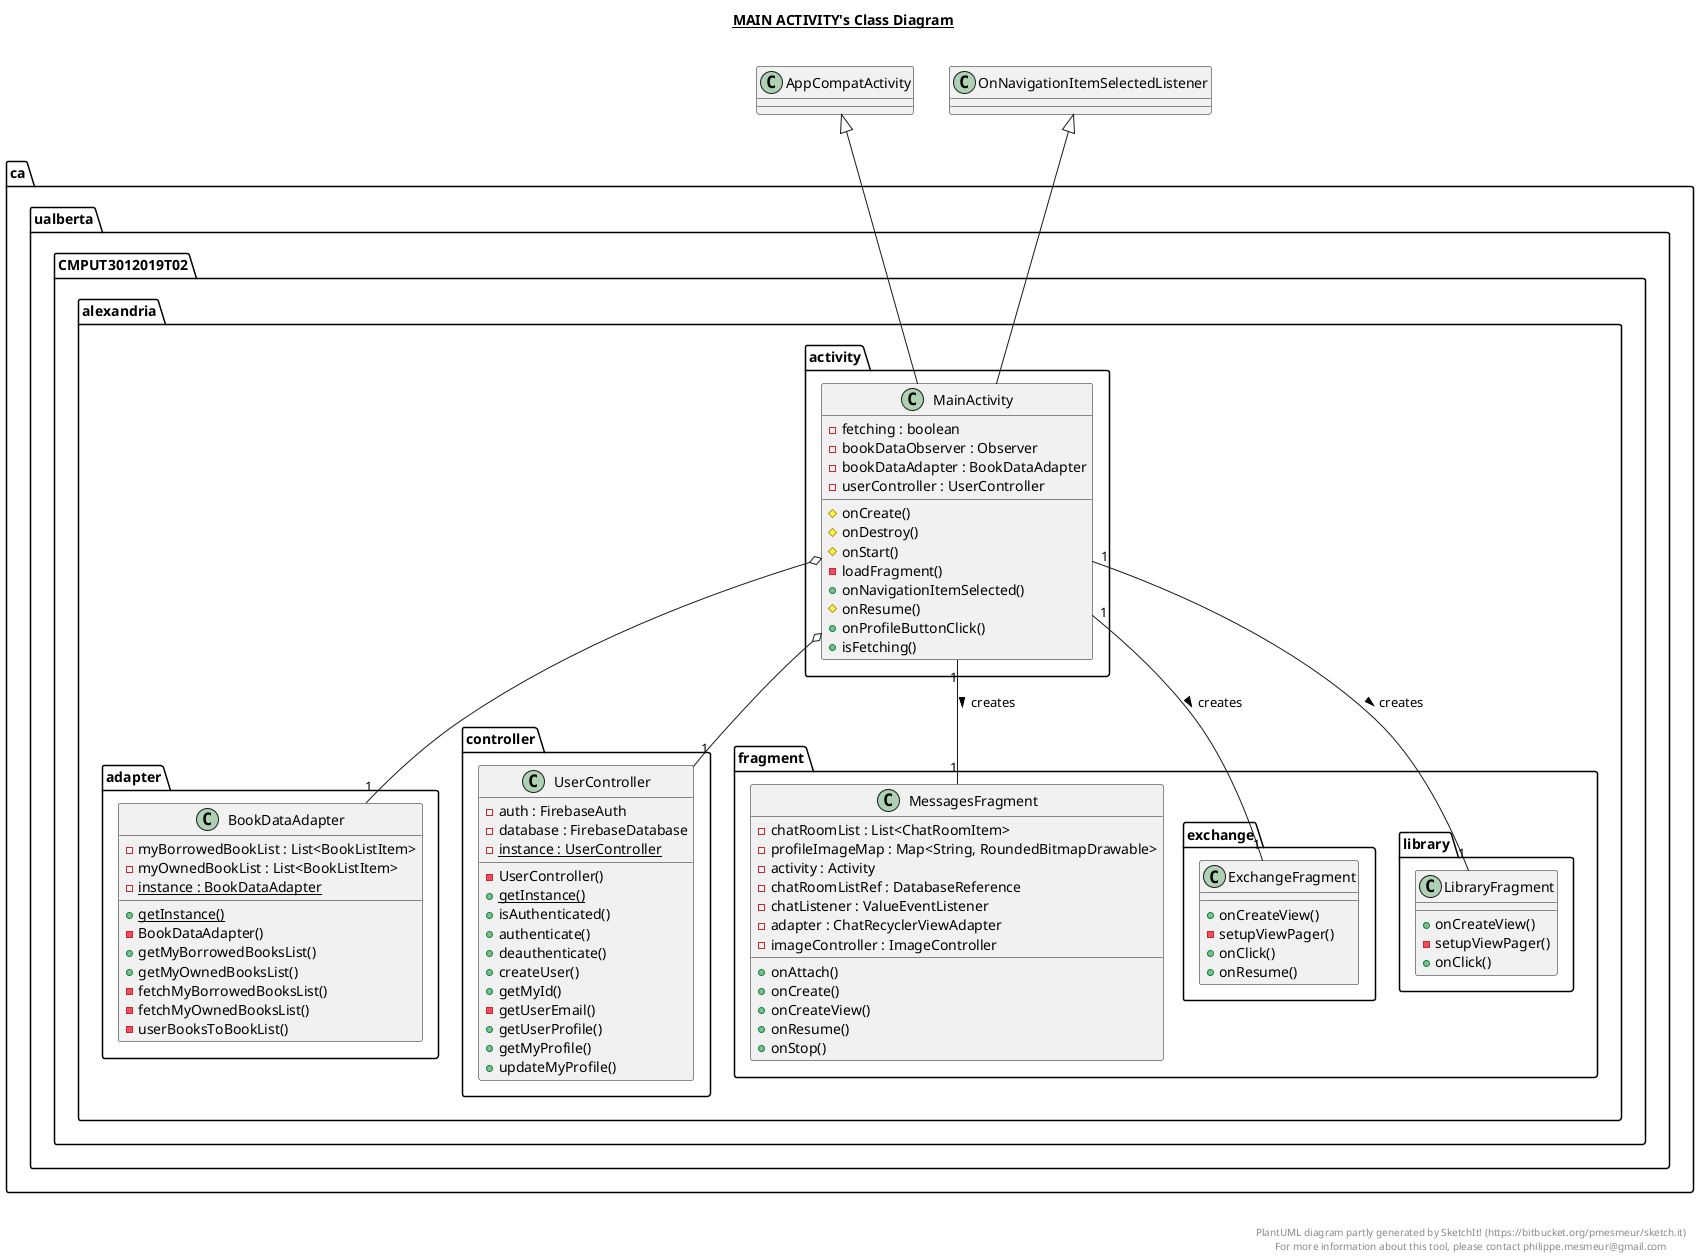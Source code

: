@startuml

title __MAIN ACTIVITY's Class Diagram__\n

package ca.ualberta.CMPUT3012019T02.alexandria {
  package ca.ualberta.CMPUT3012019T02.alexandria.adapter {
    class BookDataAdapter {
      - myBorrowedBookList : List<BookListItem>
      - myOwnedBookList : List<BookListItem>
      {static} - instance : BookDataAdapter
      {static} + getInstance()
      - BookDataAdapter()
      + getMyBorrowedBooksList()
      + getMyOwnedBooksList()
      - fetchMyBorrowedBooksList()
      - fetchMyOwnedBooksList()
      - userBooksToBookList()
    }
  }
}


package ca.ualberta.CMPUT3012019T02.alexandria {
  package ca.ualberta.CMPUT3012019T02.alexandria.controller {
    class UserController {
      - auth : FirebaseAuth
      - database : FirebaseDatabase
      {static} - instance : UserController
      - UserController()
      {static} + getInstance()
      + isAuthenticated()
      + authenticate()
      + deauthenticate()
      + createUser()
      + getMyId()
      - getUserEmail()
      + getUserProfile()
      + getMyProfile()
      + updateMyProfile()
    }
  }
}


package ca.ualberta.CMPUT3012019T02.alexandria {
  package ca.ualberta.CMPUT3012019T02.alexandria.fragment {
    class MessagesFragment {
      - chatRoomList : List<ChatRoomItem>
      - profileImageMap : Map<String, RoundedBitmapDrawable>
      - activity : Activity
      - chatRoomListRef : DatabaseReference
      - chatListener : ValueEventListener
      - adapter : ChatRecyclerViewAdapter
      - imageController : ImageController
      + onAttach()
      + onCreate()
      + onCreateView()
      + onResume()
      + onStop()
    }
  }
}


package ca.ualberta.CMPUT3012019T02.alexandria {
  package ca.ualberta.CMPUT3012019T02.alexandria.fragment {
    package ca.ualberta.CMPUT3012019T02.alexandria.fragment.exchange {
      class ExchangeFragment {
        + onCreateView()
        - setupViewPager()
        + onClick()
        + onResume()
      }
    }
  }
}


package ca.ualberta.CMPUT3012019T02.alexandria {
  package ca.ualberta.CMPUT3012019T02.alexandria.fragment {
    package ca.ualberta.CMPUT3012019T02.alexandria.fragment.library {
      class LibraryFragment {
        + onCreateView()
        - setupViewPager()
        + onClick()
      }
    }
  }
}


package ca.ualberta.CMPUT3012019T02.alexandria {
  package ca.ualberta.CMPUT3012019T02.alexandria.activity {
    class MainActivity {
      - fetching : boolean
      - bookDataObserver : Observer
      - bookDataAdapter : BookDataAdapter
      - userController : UserController
      # onCreate()
      # onDestroy()
      # onStart()
      - loadFragment()
      + onNavigationItemSelected()
      # onResume()
      + onProfileButtonClick()
      + isFetching()
    }
  }
}

MainActivity "1" -- "1" ExchangeFragment : creates >
MainActivity "1" -- "1" LibraryFragment : creates >
MainActivity "1" -- "1" MessagesFragment : creates >
MainActivity -up-|> OnNavigationItemSelectedListener
MainActivity -up-|> AppCompatActivity
MainActivity o-- "1" UserController
MainActivity o-- "1" BookDataAdapter

right footer


  PlantUML diagram partly generated by SketchIt! (https://bitbucket.org/pmesmeur/sketch.it)
  For more information about this tool, please contact philippe.mesmeur@gmail.com
endfooter

@enduml

